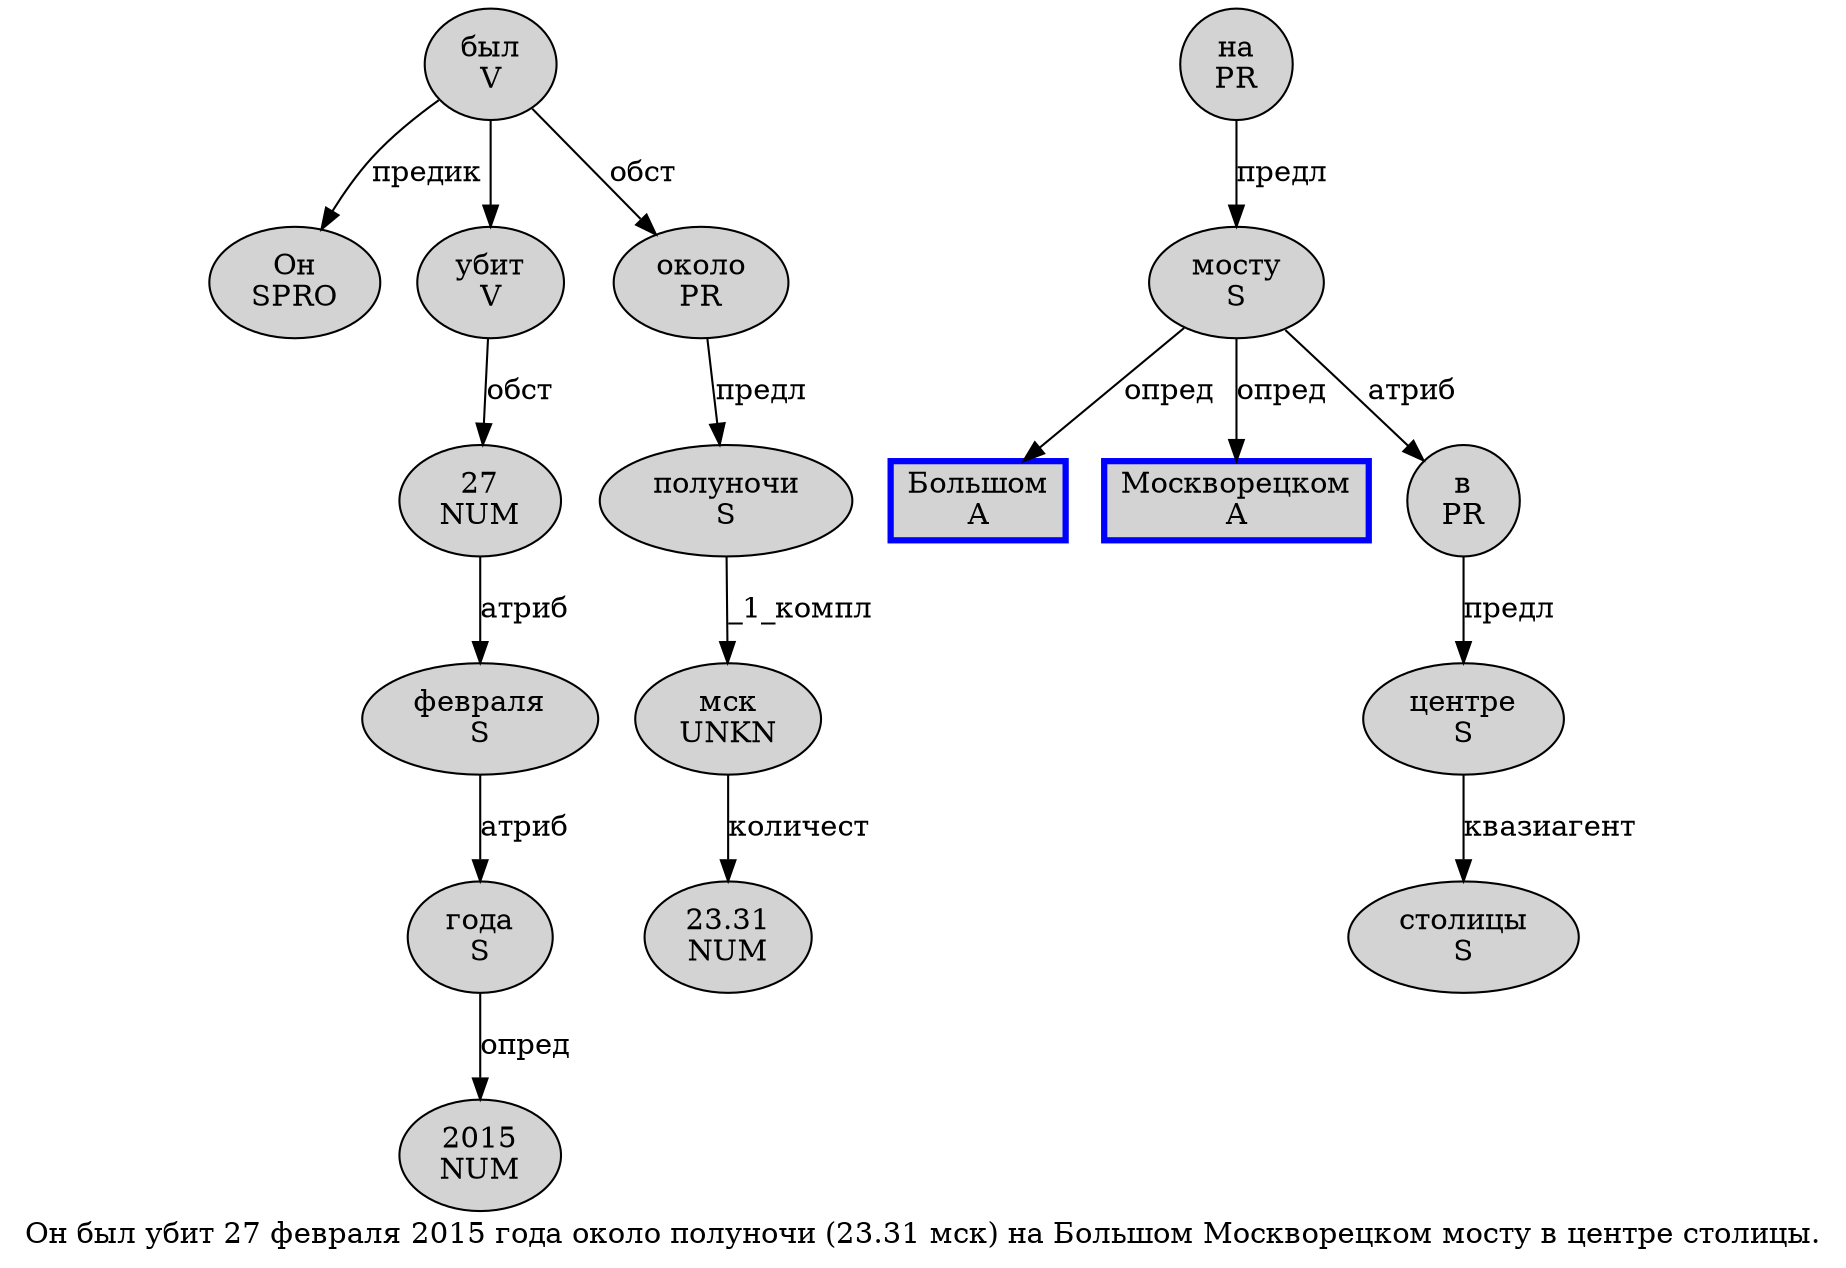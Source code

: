 digraph SENTENCE_1150 {
	graph [label="Он был убит 27 февраля 2015 года около полуночи (23.31 мск) на Большом Москворецком мосту в центре столицы."]
	node [style=filled]
		0 [label="Он
SPRO" color="" fillcolor=lightgray penwidth=1 shape=ellipse]
		1 [label="был
V" color="" fillcolor=lightgray penwidth=1 shape=ellipse]
		2 [label="убит
V" color="" fillcolor=lightgray penwidth=1 shape=ellipse]
		3 [label="27
NUM" color="" fillcolor=lightgray penwidth=1 shape=ellipse]
		4 [label="февраля
S" color="" fillcolor=lightgray penwidth=1 shape=ellipse]
		5 [label="2015
NUM" color="" fillcolor=lightgray penwidth=1 shape=ellipse]
		6 [label="года
S" color="" fillcolor=lightgray penwidth=1 shape=ellipse]
		7 [label="около
PR" color="" fillcolor=lightgray penwidth=1 shape=ellipse]
		8 [label="полуночи
S" color="" fillcolor=lightgray penwidth=1 shape=ellipse]
		10 [label="23.31
NUM" color="" fillcolor=lightgray penwidth=1 shape=ellipse]
		11 [label="мск
UNKN" color="" fillcolor=lightgray penwidth=1 shape=ellipse]
		13 [label="на
PR" color="" fillcolor=lightgray penwidth=1 shape=ellipse]
		14 [label="Большом
A" color=blue fillcolor=lightgray penwidth=3 shape=box]
		15 [label="Москворецком
A" color=blue fillcolor=lightgray penwidth=3 shape=box]
		16 [label="мосту
S" color="" fillcolor=lightgray penwidth=1 shape=ellipse]
		17 [label="в
PR" color="" fillcolor=lightgray penwidth=1 shape=ellipse]
		18 [label="центре
S" color="" fillcolor=lightgray penwidth=1 shape=ellipse]
		19 [label="столицы
S" color="" fillcolor=lightgray penwidth=1 shape=ellipse]
			11 -> 10 [label="количест"]
			6 -> 5 [label="опред"]
			16 -> 14 [label="опред"]
			16 -> 15 [label="опред"]
			16 -> 17 [label="атриб"]
			18 -> 19 [label="квазиагент"]
			1 -> 0 [label="предик"]
			1 -> 2
			1 -> 7 [label="обст"]
			7 -> 8 [label="предл"]
			3 -> 4 [label="атриб"]
			2 -> 3 [label="обст"]
			13 -> 16 [label="предл"]
			17 -> 18 [label="предл"]
			8 -> 11 [label="_1_компл"]
			4 -> 6 [label="атриб"]
}